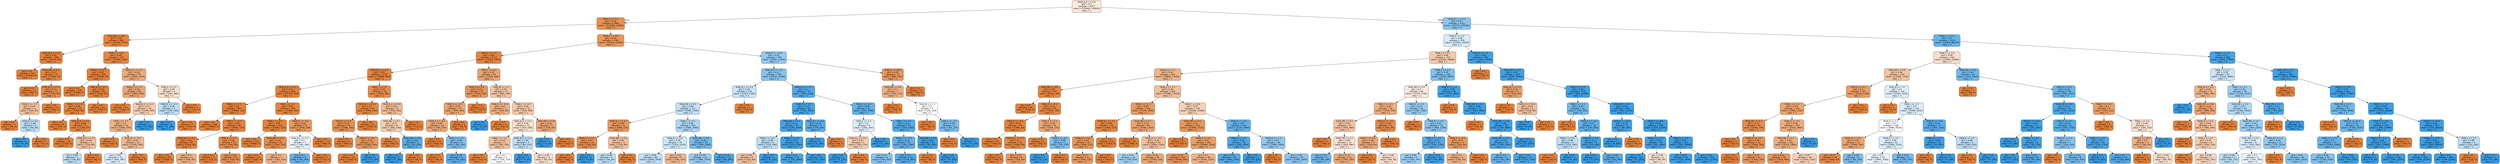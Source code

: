 digraph Tree {
node [shape=box, style="filled, rounded", color="black", fontname=helvetica] ;
edge [fontname=helvetica] ;
0 [label="TASK_N_S <= 0.9\ngini = 0.5\nsamples = 4277\nvalue = [174400, 143820]\nclass = 1", fillcolor="#fae9dc"] ;
1 [label="TASK_D <= 1.5\ngini = 0.19\nsamples = 2066\nvalue = [121680, 14040]\nclass = 1", fillcolor="#e89050"] ;
0 -> 1 [labeldistance=2.5, labelangle=45, headlabel="True"] ;
2 [label="TASK_RN <= 0.9\ngini = 0.05\nsamples = 685\nvalue = [43560, 1140]\nclass = 1", fillcolor="#e6843e"] ;
1 -> 2 ;
3 [label="TASK_N_S <= 0.5\ngini = 0.01\nsamples = 348\nvalue = [22120, 60]\nclass = 1", fillcolor="#e5813a"] ;
2 -> 3 ;
4 [label="gini = 0.0\nsamples = 314\nvalue = [20440, 0]\nclass = 1", fillcolor="#e58139"] ;
3 -> 4 ;
5 [label="TASK_RN <= 0.7\ngini = 0.07\nsamples = 34\nvalue = [1680, 60]\nclass = 1", fillcolor="#e68640"] ;
3 -> 5 ;
6 [label="gini = 0.0\nsamples = 17\nvalue = [960, 0]\nclass = 1", fillcolor="#e58139"] ;
5 -> 6 ;
7 [label="TASK_N_S <= 0.7\ngini = 0.14\nsamples = 17\nvalue = [720, 60]\nclass = 1", fillcolor="#e78c49"] ;
5 -> 7 ;
8 [label="TASK_E <= 1.5\ngini = 0.44\nsamples = 4\nvalue = [120, 60]\nclass = 1", fillcolor="#f2c09c"] ;
7 -> 8 ;
9 [label="gini = 0.0\nsamples = 2\nvalue = [80, 0]\nclass = 1", fillcolor="#e58139"] ;
8 -> 9 ;
10 [label="TASK_R <= 2.0\ngini = 0.48\nsamples = 2\nvalue = [40, 60]\nclass = 3", fillcolor="#bddef6"] ;
8 -> 10 ;
11 [label="gini = 0.0\nsamples = 1\nvalue = [0, 60]\nclass = 3", fillcolor="#399de5"] ;
10 -> 11 ;
12 [label="gini = 0.0\nsamples = 1\nvalue = [40, 0]\nclass = 1", fillcolor="#e58139"] ;
10 -> 12 ;
13 [label="gini = 0.0\nsamples = 13\nvalue = [600, 0]\nclass = 1", fillcolor="#e58139"] ;
7 -> 13 ;
14 [label="TASK_F <= 0.3\ngini = 0.09\nsamples = 337\nvalue = [21440, 1080]\nclass = 1", fillcolor="#e68743"] ;
2 -> 14 ;
15 [label="TASK_F <= 0.1\ngini = 0.01\nsamples = 282\nvalue = [18400, 60]\nclass = 1", fillcolor="#e5813a"] ;
14 -> 15 ;
16 [label="gini = 0.0\nsamples = 194\nvalue = [12960, 0]\nclass = 1", fillcolor="#e58139"] ;
15 -> 16 ;
17 [label="TASK_R <= -0.5\ngini = 0.02\nsamples = 88\nvalue = [5440, 60]\nclass = 1", fillcolor="#e5823b"] ;
15 -> 17 ;
18 [label="TASK_E <= 1.5\ngini = 0.06\nsamples = 29\nvalue = [1960, 60]\nclass = 1", fillcolor="#e6853f"] ;
17 -> 18 ;
19 [label="gini = 0.0\nsamples = 8\nvalue = [520, 0]\nclass = 1", fillcolor="#e58139"] ;
18 -> 19 ;
20 [label="TASK_N_S <= 0.5\ngini = 0.08\nsamples = 21\nvalue = [1440, 60]\nclass = 1", fillcolor="#e68641"] ;
18 -> 20 ;
21 [label="gini = 0.0\nsamples = 18\nvalue = [1320, 0]\nclass = 1", fillcolor="#e58139"] ;
20 -> 21 ;
22 [label="TASK_N_S <= 0.7\ngini = 0.44\nsamples = 3\nvalue = [120, 60]\nclass = 1", fillcolor="#f2c09c"] ;
20 -> 22 ;
23 [label="gini = 0.48\nsamples = 2\nvalue = [40, 60]\nclass = 3", fillcolor="#bddef6"] ;
22 -> 23 ;
24 [label="gini = 0.0\nsamples = 1\nvalue = [80, 0]\nclass = 1", fillcolor="#e58139"] ;
22 -> 24 ;
25 [label="gini = 0.0\nsamples = 59\nvalue = [3480, 0]\nclass = 1", fillcolor="#e58139"] ;
17 -> 25 ;
26 [label="TASK_N_L <= 0.1\ngini = 0.38\nsamples = 55\nvalue = [3040, 1020]\nclass = 1", fillcolor="#eeab7b"] ;
14 -> 26 ;
27 [label="TASK_E <= 1.5\ngini = 0.36\nsamples = 49\nvalue = [2800, 840]\nclass = 1", fillcolor="#eda774"] ;
26 -> 27 ;
28 [label="gini = 0.0\nsamples = 20\nvalue = [1400, 0]\nclass = 1", fillcolor="#e58139"] ;
27 -> 28 ;
29 [label="TASK_N_S <= 0.2\ngini = 0.47\nsamples = 29\nvalue = [1400, 840]\nclass = 1", fillcolor="#f5cdb0"] ;
27 -> 29 ;
30 [label="TASK_I <= 1.5\ngini = 0.4\nsamples = 26\nvalue = [1400, 540]\nclass = 1", fillcolor="#efb285"] ;
29 -> 30 ;
31 [label="gini = 0.0\nsamples = 3\nvalue = [160, 0]\nclass = 1", fillcolor="#e58139"] ;
30 -> 31 ;
32 [label="TASK_R <= -0.5\ngini = 0.42\nsamples = 23\nvalue = [1240, 540]\nclass = 1", fillcolor="#f0b88f"] ;
30 -> 32 ;
33 [label="gini = 0.49\nsamples = 13\nvalue = [440, 540]\nclass = 3", fillcolor="#daedfa"] ;
32 -> 33 ;
34 [label="gini = 0.0\nsamples = 10\nvalue = [800, 0]\nclass = 1", fillcolor="#e58139"] ;
32 -> 34 ;
35 [label="gini = 0.0\nsamples = 3\nvalue = [0, 300]\nclass = 3", fillcolor="#399de5"] ;
29 -> 35 ;
36 [label="TASK_E <= 2.5\ngini = 0.49\nsamples = 6\nvalue = [240, 180]\nclass = 1", fillcolor="#f8e0ce"] ;
26 -> 36 ;
37 [label="TASK_R <= -0.5\ngini = 0.48\nsamples = 4\nvalue = [120, 180]\nclass = 3", fillcolor="#bddef6"] ;
36 -> 37 ;
38 [label="gini = 0.0\nsamples = 2\nvalue = [0, 180]\nclass = 3", fillcolor="#399de5"] ;
37 -> 38 ;
39 [label="gini = 0.0\nsamples = 2\nvalue = [120, 0]\nclass = 1", fillcolor="#e58139"] ;
37 -> 39 ;
40 [label="gini = 0.0\nsamples = 2\nvalue = [120, 0]\nclass = 1", fillcolor="#e58139"] ;
36 -> 40 ;
41 [label="TASK_F <= 0.9\ngini = 0.24\nsamples = 1381\nvalue = [78120, 12900]\nclass = 1", fillcolor="#e9965a"] ;
1 -> 41 ;
42 [label="TASK_E <= 2.5\ngini = 0.04\nsamples = 1173\nvalue = [72920, 1500]\nclass = 1", fillcolor="#e6843d"] ;
41 -> 42 ;
43 [label="TASK_N_S <= 0.7\ngini = 0.02\nsamples = 1129\nvalue = [70680, 900]\nclass = 1", fillcolor="#e5833c"] ;
42 -> 43 ;
44 [label="TASK_N_S <= 0.3\ngini = 0.01\nsamples = 1051\nvalue = [65760, 420]\nclass = 1", fillcolor="#e5823a"] ;
43 -> 44 ;
45 [label="TASK_I <= 2.5\ngini = 0.0\nsamples = 867\nvalue = [54680, 120]\nclass = 1", fillcolor="#e58139"] ;
44 -> 45 ;
46 [label="gini = 0.0\nsamples = 768\nvalue = [48600, 0]\nclass = 1", fillcolor="#e58139"] ;
45 -> 46 ;
47 [label="TASK_F <= 0.3\ngini = 0.04\nsamples = 99\nvalue = [6080, 120]\nclass = 1", fillcolor="#e6833d"] ;
45 -> 47 ;
48 [label="TASK_N_S <= 0.1\ngini = 0.02\nsamples = 87\nvalue = [5440, 60]\nclass = 1", fillcolor="#e5823b"] ;
47 -> 48 ;
49 [label="gini = 0.0\nsamples = 82\nvalue = [5280, 0]\nclass = 1", fillcolor="#e58139"] ;
48 -> 49 ;
50 [label="gini = 0.4\nsamples = 5\nvalue = [160, 60]\nclass = 1", fillcolor="#efb083"] ;
48 -> 50 ;
51 [label="TASK_E <= 1.5\ngini = 0.16\nsamples = 12\nvalue = [640, 60]\nclass = 1", fillcolor="#e78d4c"] ;
47 -> 51 ;
52 [label="gini = 0.0\nsamples = 2\nvalue = [120, 0]\nclass = 1", fillcolor="#e58139"] ;
51 -> 52 ;
53 [label="gini = 0.19\nsamples = 10\nvalue = [520, 60]\nclass = 1", fillcolor="#e89050"] ;
51 -> 53 ;
54 [label="TASK_I <= 2.5\ngini = 0.05\nsamples = 184\nvalue = [11080, 300]\nclass = 1", fillcolor="#e6843e"] ;
44 -> 54 ;
55 [label="TASK_F <= 0.3\ngini = 0.02\nsamples = 163\nvalue = [10040, 120]\nclass = 1", fillcolor="#e5833b"] ;
54 -> 55 ;
56 [label="gini = 0.0\nsamples = 142\nvalue = [8680, 0]\nclass = 1", fillcolor="#e58139"] ;
55 -> 56 ;
57 [label="TASK_RN <= 0.9\ngini = 0.15\nsamples = 21\nvalue = [1360, 120]\nclass = 1", fillcolor="#e78c4a"] ;
55 -> 57 ;
58 [label="gini = 0.0\nsamples = 14\nvalue = [1040, 0]\nclass = 1", fillcolor="#e58139"] ;
57 -> 58 ;
59 [label="gini = 0.4\nsamples = 7\nvalue = [320, 120]\nclass = 1", fillcolor="#efb083"] ;
57 -> 59 ;
60 [label="TASK_R <= -0.5\ngini = 0.25\nsamples = 21\nvalue = [1040, 180]\nclass = 1", fillcolor="#ea975b"] ;
54 -> 60 ;
61 [label="TASK_N_L <= 0.1\ngini = 0.5\nsamples = 7\nvalue = [160, 180]\nclass = 3", fillcolor="#e9f4fc"] ;
60 -> 61 ;
62 [label="gini = 0.3\nsamples = 4\nvalue = [40, 180]\nclass = 3", fillcolor="#65b3eb"] ;
61 -> 62 ;
63 [label="gini = 0.0\nsamples = 3\nvalue = [120, 0]\nclass = 1", fillcolor="#e58139"] ;
61 -> 63 ;
64 [label="gini = 0.0\nsamples = 14\nvalue = [880, 0]\nclass = 1", fillcolor="#e58139"] ;
60 -> 64 ;
65 [label="TASK_I <= 2.5\ngini = 0.16\nsamples = 78\nvalue = [4920, 480]\nclass = 1", fillcolor="#e88d4c"] ;
43 -> 65 ;
66 [label="TASK_N_L <= 0.1\ngini = 0.1\nsamples = 69\nvalue = [4400, 240]\nclass = 1", fillcolor="#e68844"] ;
65 -> 66 ;
67 [label="TASK_E <= 1.5\ngini = 0.19\nsamples = 32\nvalue = [2040, 240]\nclass = 1", fillcolor="#e89050"] ;
66 -> 67 ;
68 [label="gini = 0.0\nsamples = 9\nvalue = [640, 0]\nclass = 1", fillcolor="#e58139"] ;
67 -> 68 ;
69 [label="TASK_F <= 0.6\ngini = 0.25\nsamples = 23\nvalue = [1400, 240]\nclass = 1", fillcolor="#e9975b"] ;
67 -> 69 ;
70 [label="gini = 0.0\nsamples = 22\nvalue = [1400, 0]\nclass = 1", fillcolor="#e58139"] ;
69 -> 70 ;
71 [label="gini = 0.0\nsamples = 1\nvalue = [0, 240]\nclass = 3", fillcolor="#399de5"] ;
69 -> 71 ;
72 [label="gini = 0.0\nsamples = 37\nvalue = [2360, 0]\nclass = 1", fillcolor="#e58139"] ;
66 -> 72 ;
73 [label="TASK_N_L <= 0.5\ngini = 0.43\nsamples = 9\nvalue = [520, 240]\nclass = 1", fillcolor="#f1bb94"] ;
65 -> 73 ;
74 [label="TASK_RN <= 0.7\ngini = 0.47\nsamples = 8\nvalue = [400, 240]\nclass = 1", fillcolor="#f5cdb0"] ;
73 -> 74 ;
75 [label="gini = 0.0\nsamples = 5\nvalue = [360, 0]\nclass = 1", fillcolor="#e58139"] ;
74 -> 75 ;
76 [label="TASK_RN <= 0.9\ngini = 0.24\nsamples = 3\nvalue = [40, 240]\nclass = 3", fillcolor="#5aade9"] ;
74 -> 76 ;
77 [label="gini = 0.0\nsamples = 2\nvalue = [0, 240]\nclass = 3", fillcolor="#399de5"] ;
76 -> 77 ;
78 [label="gini = 0.0\nsamples = 1\nvalue = [40, 0]\nclass = 1", fillcolor="#e58139"] ;
76 -> 78 ;
79 [label="gini = 0.0\nsamples = 1\nvalue = [120, 0]\nclass = 1", fillcolor="#e58139"] ;
73 -> 79 ;
80 [label="TASK_F <= 0.1\ngini = 0.33\nsamples = 44\nvalue = [2240, 600]\nclass = 1", fillcolor="#eca36e"] ;
42 -> 80 ;
81 [label="TASK_R <= 0.5\ngini = 0.23\nsamples = 27\nvalue = [1560, 240]\nclass = 1", fillcolor="#e99457"] ;
80 -> 81 ;
82 [label="TASK_D <= 2.5\ngini = 0.35\nsamples = 15\nvalue = [840, 240]\nclass = 1", fillcolor="#eca572"] ;
81 -> 82 ;
83 [label="TASK_R <= -0.5\ngini = 0.36\nsamples = 14\nvalue = [760, 240]\nclass = 1", fillcolor="#eda978"] ;
82 -> 83 ;
84 [label="gini = 0.0\nsamples = 10\nvalue = [680, 0]\nclass = 1", fillcolor="#e58139"] ;
83 -> 84 ;
85 [label="TASK_I <= 1.5\ngini = 0.38\nsamples = 4\nvalue = [80, 240]\nclass = 3", fillcolor="#7bbeee"] ;
83 -> 85 ;
86 [label="gini = 0.0\nsamples = 1\nvalue = [40, 0]\nclass = 1", fillcolor="#e58139"] ;
85 -> 86 ;
87 [label="gini = 0.24\nsamples = 3\nvalue = [40, 240]\nclass = 3", fillcolor="#5aade9"] ;
85 -> 87 ;
88 [label="gini = 0.0\nsamples = 1\nvalue = [80, 0]\nclass = 1", fillcolor="#e58139"] ;
82 -> 88 ;
89 [label="gini = 0.0\nsamples = 12\nvalue = [720, 0]\nclass = 1", fillcolor="#e58139"] ;
81 -> 89 ;
90 [label="TASK_M <= 1.5\ngini = 0.45\nsamples = 17\nvalue = [680, 360]\nclass = 1", fillcolor="#f3c4a2"] ;
80 -> 90 ;
91 [label="TASK_R <= 15.0\ngini = 0.4\nsamples = 3\nvalue = [160, 60]\nclass = 1", fillcolor="#efb083"] ;
90 -> 91 ;
92 [label="gini = 0.0\nsamples = 1\nvalue = [0, 60]\nclass = 3", fillcolor="#399de5"] ;
91 -> 92 ;
93 [label="gini = 0.0\nsamples = 2\nvalue = [160, 0]\nclass = 1", fillcolor="#e58139"] ;
91 -> 93 ;
94 [label="TASK_F <= 0.3\ngini = 0.46\nsamples = 14\nvalue = [520, 300]\nclass = 1", fillcolor="#f4caab"] ;
90 -> 94 ;
95 [label="TASK_N_S <= 0.1\ngini = 0.49\nsamples = 11\nvalue = [320, 240]\nclass = 1", fillcolor="#f8e0ce"] ;
94 -> 95 ;
96 [label="TASK_I <= 1.5\ngini = 0.44\nsamples = 7\nvalue = [240, 120]\nclass = 1", fillcolor="#f2c09c"] ;
95 -> 96 ;
97 [label="gini = 0.0\nsamples = 3\nvalue = [120, 0]\nclass = 1", fillcolor="#e58139"] ;
96 -> 97 ;
98 [label="gini = 0.5\nsamples = 4\nvalue = [120, 120]\nclass = 1", fillcolor="#ffffff"] ;
96 -> 98 ;
99 [label="TASK_N_S <= 0.3\ngini = 0.48\nsamples = 4\nvalue = [80, 120]\nclass = 3", fillcolor="#bddef6"] ;
95 -> 99 ;
100 [label="gini = 0.0\nsamples = 1\nvalue = [0, 60]\nclass = 3", fillcolor="#399de5"] ;
99 -> 100 ;
101 [label="gini = 0.49\nsamples = 3\nvalue = [80, 60]\nclass = 1", fillcolor="#f8e0ce"] ;
99 -> 101 ;
102 [label="TASK_RN <= 0.8\ngini = 0.36\nsamples = 3\nvalue = [200, 60]\nclass = 1", fillcolor="#eda774"] ;
94 -> 102 ;
103 [label="gini = 0.0\nsamples = 1\nvalue = [0, 60]\nclass = 3", fillcolor="#399de5"] ;
102 -> 103 ;
104 [label="gini = 0.0\nsamples = 2\nvalue = [200, 0]\nclass = 1", fillcolor="#e58139"] ;
102 -> 104 ;
105 [label="TASK_R <= 14.0\ngini = 0.43\nsamples = 208\nvalue = [5200, 11400]\nclass = 3", fillcolor="#93caf1"] ;
41 -> 105 ;
106 [label="TASK_N_S <= 0.5\ngini = 0.41\nsamples = 195\nvalue = [4520, 11280]\nclass = 3", fillcolor="#88c4ef"] ;
105 -> 106 ;
107 [label="TASK_N_L <= 0.5\ngini = 0.49\nsamples = 119\nvalue = [3720, 5100]\nclass = 3", fillcolor="#c9e4f8"] ;
106 -> 107 ;
108 [label="TASK_RN <= 0.5\ngini = 0.48\nsamples = 117\nvalue = [3560, 5100]\nclass = 3", fillcolor="#c3e1f7"] ;
107 -> 108 ;
109 [label="TASK_N_L <= 0.3\ngini = 0.26\nsamples = 13\nvalue = [680, 120]\nclass = 1", fillcolor="#ea975c"] ;
108 -> 109 ;
110 [label="TASK_E <= 2.5\ngini = 0.17\nsamples = 10\nvalue = [560, 60]\nclass = 1", fillcolor="#e88e4e"] ;
109 -> 110 ;
111 [label="gini = 0.0\nsamples = 9\nvalue = [560, 0]\nclass = 1", fillcolor="#e58139"] ;
110 -> 111 ;
112 [label="gini = 0.0\nsamples = 1\nvalue = [0, 60]\nclass = 3", fillcolor="#399de5"] ;
110 -> 112 ;
113 [label="TASK_RN <= 0.3\ngini = 0.44\nsamples = 3\nvalue = [120, 60]\nclass = 1", fillcolor="#f2c09c"] ;
109 -> 113 ;
114 [label="gini = 0.48\nsamples = 2\nvalue = [40, 60]\nclass = 3", fillcolor="#bddef6"] ;
113 -> 114 ;
115 [label="gini = 0.0\nsamples = 1\nvalue = [80, 0]\nclass = 1", fillcolor="#e58139"] ;
113 -> 115 ;
116 [label="TASK_I <= 2.5\ngini = 0.46\nsamples = 104\nvalue = [2880, 4980]\nclass = 3", fillcolor="#acd6f4"] ;
108 -> 116 ;
117 [label="TASK_R <= 2.5\ngini = 0.49\nsamples = 74\nvalue = [2320, 3120]\nclass = 3", fillcolor="#cce6f8"] ;
116 -> 117 ;
118 [label="gini = 0.48\nsamples = 68\nvalue = [2040, 3000]\nclass = 3", fillcolor="#c0e0f7"] ;
117 -> 118 ;
119 [label="gini = 0.42\nsamples = 6\nvalue = [280, 120]\nclass = 1", fillcolor="#f0b78e"] ;
117 -> 119 ;
120 [label="TASK_RN <= 0.9\ngini = 0.36\nsamples = 30\nvalue = [560, 1860]\nclass = 3", fillcolor="#75bbed"] ;
116 -> 120 ;
121 [label="gini = 0.44\nsamples = 19\nvalue = [480, 1020]\nclass = 3", fillcolor="#96cbf1"] ;
120 -> 121 ;
122 [label="gini = 0.16\nsamples = 11\nvalue = [80, 840]\nclass = 3", fillcolor="#4ca6e7"] ;
120 -> 122 ;
123 [label="gini = 0.0\nsamples = 2\nvalue = [160, 0]\nclass = 1", fillcolor="#e58139"] ;
107 -> 123 ;
124 [label="TASK_N_S <= 0.7\ngini = 0.2\nsamples = 76\nvalue = [800, 6180]\nclass = 3", fillcolor="#53aae8"] ;
106 -> 124 ;
125 [label="TASK_R <= 3.5\ngini = 0.13\nsamples = 39\nvalue = [280, 3600]\nclass = 3", fillcolor="#48a5e7"] ;
124 -> 125 ;
126 [label="TASK_RN <= 0.7\ngini = 0.12\nsamples = 35\nvalue = [240, 3360]\nclass = 3", fillcolor="#47a4e7"] ;
125 -> 126 ;
127 [label="TASK_I <= 2.5\ngini = 0.48\nsamples = 5\nvalue = [120, 180]\nclass = 3", fillcolor="#bddef6"] ;
126 -> 127 ;
128 [label="gini = 0.44\nsamples = 4\nvalue = [120, 60]\nclass = 1", fillcolor="#f2c09c"] ;
127 -> 128 ;
129 [label="gini = 0.0\nsamples = 1\nvalue = [0, 120]\nclass = 3", fillcolor="#399de5"] ;
127 -> 129 ;
130 [label="TASK_E <= 2.5\ngini = 0.07\nsamples = 30\nvalue = [120, 3180]\nclass = 3", fillcolor="#40a1e6"] ;
126 -> 130 ;
131 [label="gini = 0.11\nsamples = 17\nvalue = [120, 1860]\nclass = 3", fillcolor="#46a3e7"] ;
130 -> 131 ;
132 [label="gini = 0.0\nsamples = 13\nvalue = [0, 1320]\nclass = 3", fillcolor="#399de5"] ;
130 -> 132 ;
133 [label="TASK_N_L <= 0.4\ngini = 0.24\nsamples = 4\nvalue = [40, 240]\nclass = 3", fillcolor="#5aade9"] ;
125 -> 133 ;
134 [label="gini = 0.0\nsamples = 3\nvalue = [0, 240]\nclass = 3", fillcolor="#399de5"] ;
133 -> 134 ;
135 [label="gini = 0.0\nsamples = 1\nvalue = [40, 0]\nclass = 1", fillcolor="#e58139"] ;
133 -> 135 ;
136 [label="TASK_I <= 1.5\ngini = 0.28\nsamples = 37\nvalue = [520, 2580]\nclass = 3", fillcolor="#61b1ea"] ;
124 -> 136 ;
137 [label="TASK_E <= 2.5\ngini = 0.5\nsamples = 4\nvalue = [200, 240]\nclass = 3", fillcolor="#deeffb"] ;
136 -> 137 ;
138 [label="TASK_N_L <= 0.1\ngini = 0.47\nsamples = 3\nvalue = [200, 120]\nclass = 1", fillcolor="#f5cdb0"] ;
137 -> 138 ;
139 [label="gini = 0.0\nsamples = 1\nvalue = [0, 120]\nclass = 3", fillcolor="#399de5"] ;
138 -> 139 ;
140 [label="gini = 0.0\nsamples = 2\nvalue = [200, 0]\nclass = 1", fillcolor="#e58139"] ;
138 -> 140 ;
141 [label="gini = 0.0\nsamples = 1\nvalue = [0, 120]\nclass = 3", fillcolor="#399de5"] ;
137 -> 141 ;
142 [label="TASK_I <= 2.5\ngini = 0.21\nsamples = 33\nvalue = [320, 2340]\nclass = 3", fillcolor="#54aae9"] ;
136 -> 142 ;
143 [label="TASK_R <= -0.5\ngini = 0.28\nsamples = 21\nvalue = [280, 1380]\nclass = 3", fillcolor="#61b1ea"] ;
142 -> 143 ;
144 [label="gini = 0.4\nsamples = 8\nvalue = [160, 420]\nclass = 3", fillcolor="#84c2ef"] ;
143 -> 144 ;
145 [label="gini = 0.2\nsamples = 13\nvalue = [120, 960]\nclass = 3", fillcolor="#52a9e8"] ;
143 -> 145 ;
146 [label="TASK_RN <= 0.5\ngini = 0.08\nsamples = 12\nvalue = [40, 960]\nclass = 3", fillcolor="#41a1e6"] ;
142 -> 146 ;
147 [label="gini = 0.0\nsamples = 1\nvalue = [40, 0]\nclass = 1", fillcolor="#e58139"] ;
146 -> 147 ;
148 [label="gini = 0.0\nsamples = 11\nvalue = [0, 960]\nclass = 3", fillcolor="#399de5"] ;
146 -> 148 ;
149 [label="TASK_R <= 26.5\ngini = 0.26\nsamples = 13\nvalue = [680, 120]\nclass = 1", fillcolor="#ea975c"] ;
105 -> 149 ;
150 [label="TASK_RN <= 0.9\ngini = 0.4\nsamples = 7\nvalue = [320, 120]\nclass = 1", fillcolor="#efb083"] ;
149 -> 150 ;
151 [label="gini = 0.0\nsamples = 4\nvalue = [200, 0]\nclass = 1", fillcolor="#e58139"] ;
150 -> 151 ;
152 [label="TASK_M <= 1.5\ngini = 0.5\nsamples = 3\nvalue = [120, 120]\nclass = 1", fillcolor="#ffffff"] ;
150 -> 152 ;
153 [label="gini = 0.0\nsamples = 1\nvalue = [80, 0]\nclass = 1", fillcolor="#e58139"] ;
152 -> 153 ;
154 [label="TASK_E <= 2.5\ngini = 0.38\nsamples = 2\nvalue = [40, 120]\nclass = 3", fillcolor="#7bbeee"] ;
152 -> 154 ;
155 [label="gini = 0.0\nsamples = 1\nvalue = [40, 0]\nclass = 1", fillcolor="#e58139"] ;
154 -> 155 ;
156 [label="gini = 0.0\nsamples = 1\nvalue = [0, 120]\nclass = 3", fillcolor="#399de5"] ;
154 -> 156 ;
157 [label="gini = 0.0\nsamples = 6\nvalue = [360, 0]\nclass = 1", fillcolor="#e58139"] ;
149 -> 157 ;
158 [label="TASK_N_L <= 0.9\ngini = 0.41\nsamples = 2211\nvalue = [52720, 129780]\nclass = 3", fillcolor="#89c5f0"] ;
0 -> 158 [labeldistance=2.5, labelangle=-45, headlabel="False"] ;
159 [label="TASK_E <= 2.5\ngini = 0.49\nsamples = 978\nvalue = [33200, 41640]\nclass = 3", fillcolor="#d7ebfa"] ;
158 -> 159 ;
160 [label="TASK_I <= 2.5\ngini = 0.46\nsamples = 713\nvalue = [32160, 18600]\nclass = 1", fillcolor="#f4caac"] ;
159 -> 160 ;
161 [label="TASK_D <= 1.5\ngini = 0.41\nsamples = 607\nvalue = [29800, 12000]\nclass = 1", fillcolor="#efb489"] ;
160 -> 161 ;
162 [label="TASK_RN <= 0.9\ngini = 0.05\nsamples = 107\nvalue = [6320, 180]\nclass = 1", fillcolor="#e6853f"] ;
161 -> 162 ;
163 [label="gini = 0.0\nsamples = 48\nvalue = [3280, 0]\nclass = 1", fillcolor="#e58139"] ;
162 -> 163 ;
164 [label="TASK_R <= 0.5\ngini = 0.11\nsamples = 59\nvalue = [3040, 180]\nclass = 1", fillcolor="#e78845"] ;
162 -> 164 ;
165 [label="TASK_R <= -0.5\ngini = 0.04\nsamples = 49\nvalue = [2640, 60]\nclass = 1", fillcolor="#e6843d"] ;
164 -> 165 ;
166 [label="gini = 0.0\nsamples = 29\nvalue = [1560, 0]\nclass = 1", fillcolor="#e58139"] ;
165 -> 166 ;
167 [label="TASK_N_L <= 0.5\ngini = 0.1\nsamples = 20\nvalue = [1080, 60]\nclass = 1", fillcolor="#e68844"] ;
165 -> 167 ;
168 [label="gini = 0.0\nsamples = 12\nvalue = [760, 0]\nclass = 1", fillcolor="#e58139"] ;
167 -> 168 ;
169 [label="gini = 0.27\nsamples = 8\nvalue = [320, 60]\nclass = 1", fillcolor="#ea995e"] ;
167 -> 169 ;
170 [label="TASK_F <= 0.3\ngini = 0.36\nsamples = 10\nvalue = [400, 120]\nclass = 1", fillcolor="#eda774"] ;
164 -> 170 ;
171 [label="gini = 0.0\nsamples = 8\nvalue = [360, 0]\nclass = 1", fillcolor="#e58139"] ;
170 -> 171 ;
172 [label="TASK_F <= 0.7\ngini = 0.38\nsamples = 2\nvalue = [40, 120]\nclass = 3", fillcolor="#7bbeee"] ;
170 -> 172 ;
173 [label="gini = 0.0\nsamples = 1\nvalue = [0, 120]\nclass = 3", fillcolor="#399de5"] ;
172 -> 173 ;
174 [label="gini = 0.0\nsamples = 1\nvalue = [40, 0]\nclass = 1", fillcolor="#e58139"] ;
172 -> 174 ;
175 [label="TASK_E <= 1.5\ngini = 0.45\nsamples = 500\nvalue = [23480, 11820]\nclass = 1", fillcolor="#f2c09d"] ;
161 -> 175 ;
176 [label="TASK_I <= 1.5\ngini = 0.28\nsamples = 124\nvalue = [7120, 1440]\nclass = 1", fillcolor="#ea9a61"] ;
175 -> 176 ;
177 [label="TASK_N_L <= 0.1\ngini = 0.09\nsamples = 38\nvalue = [2360, 120]\nclass = 1", fillcolor="#e68743"] ;
176 -> 177 ;
178 [label="TASK_R <= 0.5\ngini = 0.23\nsamples = 14\nvalue = [800, 120]\nclass = 1", fillcolor="#e99457"] ;
177 -> 178 ;
179 [label="gini = 0.27\nsamples = 11\nvalue = [640, 120]\nclass = 1", fillcolor="#ea995e"] ;
178 -> 179 ;
180 [label="gini = 0.0\nsamples = 3\nvalue = [160, 0]\nclass = 1", fillcolor="#e58139"] ;
178 -> 180 ;
181 [label="gini = 0.0\nsamples = 24\nvalue = [1560, 0]\nclass = 1", fillcolor="#e58139"] ;
177 -> 181 ;
182 [label="TASK_RN <= 0.7\ngini = 0.34\nsamples = 86\nvalue = [4760, 1320]\nclass = 1", fillcolor="#eca470"] ;
176 -> 182 ;
183 [label="gini = 0.0\nsamples = 31\nvalue = [2080, 0]\nclass = 1", fillcolor="#e58139"] ;
182 -> 183 ;
184 [label="TASK_R <= -0.5\ngini = 0.44\nsamples = 55\nvalue = [2680, 1320]\nclass = 1", fillcolor="#f2bf9b"] ;
182 -> 184 ;
185 [label="gini = 0.45\nsamples = 10\nvalue = [320, 600]\nclass = 3", fillcolor="#a3d1f3"] ;
184 -> 185 ;
186 [label="gini = 0.36\nsamples = 45\nvalue = [2360, 720]\nclass = 1", fillcolor="#eda775"] ;
184 -> 186 ;
187 [label="TASK_F <= 0.9\ngini = 0.47\nsamples = 376\nvalue = [16360, 10380]\nclass = 1", fillcolor="#f5d1b7"] ;
175 -> 187 ;
188 [label="TASK_RN <= 0.5\ngini = 0.25\nsamples = 252\nvalue = [14640, 2520]\nclass = 1", fillcolor="#e9975b"] ;
187 -> 188 ;
189 [label="gini = 0.0\nsamples = 51\nvalue = [3760, 0]\nclass = 1", fillcolor="#e58139"] ;
188 -> 189 ;
190 [label="TASK_F <= 0.1\ngini = 0.31\nsamples = 201\nvalue = [10880, 2520]\nclass = 1", fillcolor="#eb9e67"] ;
188 -> 190 ;
191 [label="gini = 0.21\nsamples = 112\nvalue = [6640, 900]\nclass = 1", fillcolor="#e99254"] ;
190 -> 191 ;
192 [label="gini = 0.4\nsamples = 89\nvalue = [4240, 1620]\nclass = 1", fillcolor="#efb185"] ;
190 -> 192 ;
193 [label="TASK_R <= -0.5\ngini = 0.29\nsamples = 124\nvalue = [1720, 7860]\nclass = 3", fillcolor="#64b2eb"] ;
187 -> 193 ;
194 [label="TASK_D <= 2.5\ngini = 0.19\nsamples = 76\nvalue = [640, 5460]\nclass = 3", fillcolor="#50a8e8"] ;
193 -> 194 ;
195 [label="gini = 0.19\nsamples = 74\nvalue = [640, 5340]\nclass = 3", fillcolor="#51a9e8"] ;
194 -> 195 ;
196 [label="gini = 0.0\nsamples = 2\nvalue = [0, 120]\nclass = 3", fillcolor="#399de5"] ;
194 -> 196 ;
197 [label="TASK_M <= 1.5\ngini = 0.43\nsamples = 48\nvalue = [1080, 2400]\nclass = 3", fillcolor="#92c9f1"] ;
193 -> 197 ;
198 [label="gini = 0.0\nsamples = 1\nvalue = [80, 0]\nclass = 1", fillcolor="#e58139"] ;
197 -> 198 ;
199 [label="gini = 0.42\nsamples = 47\nvalue = [1000, 2400]\nclass = 3", fillcolor="#8bc6f0"] ;
197 -> 199 ;
200 [label="TASK_F <= 0.7\ngini = 0.39\nsamples = 106\nvalue = [2360, 6600]\nclass = 3", fillcolor="#80c0ee"] ;
160 -> 200 ;
201 [label="TASK_RN <= 0.9\ngini = 0.5\nsamples = 48\nvalue = [2120, 1740]\nclass = 1", fillcolor="#fae8dc"] ;
200 -> 201 ;
202 [label="TASK_F <= 0.1\ngini = 0.38\nsamples = 28\nvalue = [1560, 540]\nclass = 1", fillcolor="#eead7e"] ;
201 -> 202 ;
203 [label="TASK_RN <= 0.3\ngini = 0.45\nsamples = 17\nvalue = [920, 480]\nclass = 1", fillcolor="#f3c3a0"] ;
202 -> 203 ;
204 [label="gini = 0.0\nsamples = 4\nvalue = [280, 0]\nclass = 1", fillcolor="#e58139"] ;
203 -> 204 ;
205 [label="TASK_RN <= 0.7\ngini = 0.49\nsamples = 13\nvalue = [640, 480]\nclass = 1", fillcolor="#f8e0ce"] ;
203 -> 205 ;
206 [label="gini = 0.33\nsamples = 3\nvalue = [80, 300]\nclass = 3", fillcolor="#6eb7ec"] ;
205 -> 206 ;
207 [label="gini = 0.37\nsamples = 10\nvalue = [560, 180]\nclass = 1", fillcolor="#edaa79"] ;
205 -> 207 ;
208 [label="TASK_R <= -0.5\ngini = 0.16\nsamples = 11\nvalue = [640, 60]\nclass = 1", fillcolor="#e78d4c"] ;
202 -> 208 ;
209 [label="TASK_F <= 0.3\ngini = 0.36\nsamples = 4\nvalue = [200, 60]\nclass = 1", fillcolor="#eda774"] ;
208 -> 209 ;
210 [label="gini = 0.0\nsamples = 2\nvalue = [120, 0]\nclass = 1", fillcolor="#e58139"] ;
209 -> 210 ;
211 [label="gini = 0.49\nsamples = 2\nvalue = [80, 60]\nclass = 1", fillcolor="#f8e0ce"] ;
209 -> 211 ;
212 [label="gini = 0.0\nsamples = 7\nvalue = [440, 0]\nclass = 1", fillcolor="#e58139"] ;
208 -> 212 ;
213 [label="TASK_E <= 1.5\ngini = 0.43\nsamples = 20\nvalue = [560, 1200]\nclass = 3", fillcolor="#95cbf1"] ;
201 -> 213 ;
214 [label="gini = 0.0\nsamples = 1\nvalue = [80, 0]\nclass = 1", fillcolor="#e58139"] ;
213 -> 214 ;
215 [label="TASK_R <= 0.5\ngini = 0.41\nsamples = 19\nvalue = [480, 1200]\nclass = 3", fillcolor="#88c4ef"] ;
213 -> 215 ;
216 [label="TASK_F <= 0.1\ngini = 0.22\nsamples = 15\nvalue = [160, 1140]\nclass = 3", fillcolor="#55abe9"] ;
215 -> 216 ;
217 [label="gini = 0.44\nsamples = 5\nvalue = [120, 240]\nclass = 3", fillcolor="#9ccef2"] ;
216 -> 217 ;
218 [label="gini = 0.08\nsamples = 10\nvalue = [40, 900]\nclass = 3", fillcolor="#42a1e6"] ;
216 -> 218 ;
219 [label="TASK_F <= 0.2\ngini = 0.27\nsamples = 4\nvalue = [320, 60]\nclass = 1", fillcolor="#ea995e"] ;
215 -> 219 ;
220 [label="gini = 0.4\nsamples = 3\nvalue = [160, 60]\nclass = 1", fillcolor="#efb083"] ;
219 -> 220 ;
221 [label="gini = 0.0\nsamples = 1\nvalue = [160, 0]\nclass = 1", fillcolor="#e58139"] ;
219 -> 221 ;
222 [label="TASK_D <= 1.5\ngini = 0.09\nsamples = 58\nvalue = [240, 4860]\nclass = 3", fillcolor="#43a2e6"] ;
200 -> 222 ;
223 [label="gini = 0.0\nsamples = 1\nvalue = [40, 0]\nclass = 1", fillcolor="#e58139"] ;
222 -> 223 ;
224 [label="TASK_RN <= 0.1\ngini = 0.08\nsamples = 57\nvalue = [200, 4860]\nclass = 3", fillcolor="#41a1e6"] ;
222 -> 224 ;
225 [label="gini = 0.0\nsamples = 1\nvalue = [40, 0]\nclass = 1", fillcolor="#e58139"] ;
224 -> 225 ;
226 [label="TASK_RN <= 0.9\ngini = 0.06\nsamples = 56\nvalue = [160, 4860]\nclass = 3", fillcolor="#40a0e6"] ;
224 -> 226 ;
227 [label="TASK_RN <= 0.3\ngini = 0.14\nsamples = 19\nvalue = [160, 1920]\nclass = 3", fillcolor="#49a5e7"] ;
226 -> 227 ;
228 [label="gini = 0.3\nsamples = 2\nvalue = [40, 180]\nclass = 3", fillcolor="#65b3eb"] ;
227 -> 228 ;
229 [label="gini = 0.12\nsamples = 17\nvalue = [120, 1740]\nclass = 3", fillcolor="#47a4e7"] ;
227 -> 229 ;
230 [label="gini = 0.0\nsamples = 37\nvalue = [0, 2940]\nclass = 3", fillcolor="#399de5"] ;
226 -> 230 ;
231 [label="TASK_D <= 1.5\ngini = 0.08\nsamples = 265\nvalue = [1040, 23040]\nclass = 3", fillcolor="#42a1e6"] ;
159 -> 231 ;
232 [label="gini = 0.0\nsamples = 3\nvalue = [200, 0]\nclass = 1", fillcolor="#e58139"] ;
231 -> 232 ;
233 [label="TASK_RN <= 0.5\ngini = 0.07\nsamples = 262\nvalue = [840, 23040]\nclass = 3", fillcolor="#40a1e6"] ;
231 -> 233 ;
234 [label="TASK_N_L <= 0.7\ngini = 0.32\nsamples = 4\nvalue = [240, 60]\nclass = 1", fillcolor="#eca06a"] ;
233 -> 234 ;
235 [label="gini = 0.0\nsamples = 2\nvalue = [120, 0]\nclass = 1", fillcolor="#e58139"] ;
234 -> 235 ;
236 [label="TASK_R <= 10.5\ngini = 0.44\nsamples = 2\nvalue = [120, 60]\nclass = 1", fillcolor="#f2c09c"] ;
234 -> 236 ;
237 [label="gini = 0.0\nsamples = 1\nvalue = [0, 60]\nclass = 3", fillcolor="#399de5"] ;
236 -> 237 ;
238 [label="gini = 0.0\nsamples = 1\nvalue = [120, 0]\nclass = 1", fillcolor="#e58139"] ;
236 -> 238 ;
239 [label="TASK_F <= 0.1\ngini = 0.05\nsamples = 258\nvalue = [600, 22980]\nclass = 3", fillcolor="#3ea0e6"] ;
233 -> 239 ;
240 [label="TASK_I <= 1.5\ngini = 0.35\nsamples = 12\nvalue = [240, 840]\nclass = 3", fillcolor="#72b9ec"] ;
239 -> 240 ;
241 [label="gini = 0.0\nsamples = 2\nvalue = [80, 0]\nclass = 1", fillcolor="#e58139"] ;
240 -> 241 ;
242 [label="TASK_R <= -0.5\ngini = 0.27\nsamples = 10\nvalue = [160, 840]\nclass = 3", fillcolor="#5fb0ea"] ;
240 -> 242 ;
243 [label="TASK_I <= 2.5\ngini = 0.48\nsamples = 2\nvalue = [120, 180]\nclass = 3", fillcolor="#bddef6"] ;
242 -> 243 ;
244 [label="gini = 0.0\nsamples = 1\nvalue = [120, 0]\nclass = 1", fillcolor="#e58139"] ;
243 -> 244 ;
245 [label="gini = 0.0\nsamples = 1\nvalue = [0, 180]\nclass = 3", fillcolor="#399de5"] ;
243 -> 245 ;
246 [label="TASK_R <= 2.5\ngini = 0.11\nsamples = 8\nvalue = [40, 660]\nclass = 3", fillcolor="#45a3e7"] ;
242 -> 246 ;
247 [label="gini = 0.0\nsamples = 5\nvalue = [0, 420]\nclass = 3", fillcolor="#399de5"] ;
246 -> 247 ;
248 [label="gini = 0.24\nsamples = 3\nvalue = [40, 240]\nclass = 3", fillcolor="#5aade9"] ;
246 -> 248 ;
249 [label="TASK_RN <= 0.7\ngini = 0.03\nsamples = 246\nvalue = [360, 22140]\nclass = 3", fillcolor="#3c9fe5"] ;
239 -> 249 ;
250 [label="TASK_R <= 18.0\ngini = 0.12\nsamples = 8\nvalue = [40, 600]\nclass = 3", fillcolor="#46a4e7"] ;
249 -> 250 ;
251 [label="gini = 0.0\nsamples = 7\nvalue = [0, 600]\nclass = 3", fillcolor="#399de5"] ;
250 -> 251 ;
252 [label="gini = 0.0\nsamples = 1\nvalue = [40, 0]\nclass = 1", fillcolor="#e58139"] ;
250 -> 252 ;
253 [label="TASK_F <= 0.6\ngini = 0.03\nsamples = 238\nvalue = [320, 21540]\nclass = 3", fillcolor="#3c9ee5"] ;
249 -> 253 ;
254 [label="TASK_R <= 5.0\ngini = 0.08\nsamples = 25\nvalue = [80, 1860]\nclass = 3", fillcolor="#42a1e6"] ;
253 -> 254 ;
255 [label="gini = 0.0\nsamples = 22\nvalue = [0, 1800]\nclass = 3", fillcolor="#399de5"] ;
254 -> 255 ;
256 [label="gini = 0.49\nsamples = 3\nvalue = [80, 60]\nclass = 1", fillcolor="#f8e0ce"] ;
254 -> 256 ;
257 [label="TASK_I <= 1.5\ngini = 0.02\nsamples = 213\nvalue = [240, 19680]\nclass = 3", fillcolor="#3b9ee5"] ;
253 -> 257 ;
258 [label="gini = 0.05\nsamples = 54\nvalue = [120, 4500]\nclass = 3", fillcolor="#3ea0e6"] ;
257 -> 258 ;
259 [label="gini = 0.02\nsamples = 159\nvalue = [120, 15180]\nclass = 3", fillcolor="#3b9ee5"] ;
257 -> 259 ;
260 [label="TASK_F <= 0.3\ngini = 0.3\nsamples = 1233\nvalue = [19520, 88140]\nclass = 3", fillcolor="#65b3eb"] ;
158 -> 260 ;
261 [label="TASK_E <= 2.5\ngini = 0.49\nsamples = 343\nvalue = [14480, 10680]\nclass = 1", fillcolor="#f8decb"] ;
260 -> 261 ;
262 [label="TASK_RN <= 0.9\ngini = 0.46\nsamples = 293\nvalue = [13560, 7320]\nclass = 1", fillcolor="#f3c5a4"] ;
261 -> 262 ;
263 [label="TASK_R <= 4.5\ngini = 0.3\nsamples = 167\nvalue = [9240, 2100]\nclass = 1", fillcolor="#eb9e66"] ;
262 -> 263 ;
264 [label="TASK_I <= 1.5\ngini = 0.34\nsamples = 142\nvalue = [7680, 2100]\nclass = 1", fillcolor="#eca36f"] ;
263 -> 264 ;
265 [label="TASK_RN <= 0.3\ngini = 0.17\nsamples = 40\nvalue = [2360, 240]\nclass = 1", fillcolor="#e88e4d"] ;
264 -> 265 ;
266 [label="gini = 0.0\nsamples = 8\nvalue = [400, 0]\nclass = 1", fillcolor="#e58139"] ;
265 -> 266 ;
267 [label="TASK_E <= 1.5\ngini = 0.19\nsamples = 32\nvalue = [1960, 240]\nclass = 1", fillcolor="#e89051"] ;
265 -> 267 ;
268 [label="gini = 0.0\nsamples = 11\nvalue = [560, 0]\nclass = 1", fillcolor="#e58139"] ;
267 -> 268 ;
269 [label="gini = 0.25\nsamples = 21\nvalue = [1400, 240]\nclass = 1", fillcolor="#e9975b"] ;
267 -> 269 ;
270 [label="TASK_R <= 3.5\ngini = 0.38\nsamples = 102\nvalue = [5320, 1860]\nclass = 1", fillcolor="#eead7e"] ;
264 -> 270 ;
271 [label="TASK_RN <= 0.7\ngini = 0.38\nsamples = 101\nvalue = [5320, 1800]\nclass = 1", fillcolor="#eeac7c"] ;
270 -> 271 ;
272 [label="gini = 0.23\nsamples = 55\nvalue = [3160, 480]\nclass = 1", fillcolor="#e99457"] ;
271 -> 272 ;
273 [label="gini = 0.47\nsamples = 46\nvalue = [2160, 1320]\nclass = 1", fillcolor="#f5ceb2"] ;
271 -> 273 ;
274 [label="gini = 0.0\nsamples = 1\nvalue = [0, 60]\nclass = 3", fillcolor="#399de5"] ;
270 -> 274 ;
275 [label="gini = 0.0\nsamples = 25\nvalue = [1560, 0]\nclass = 1", fillcolor="#e58139"] ;
263 -> 275 ;
276 [label="TASK_M <= 1.5\ngini = 0.5\nsamples = 126\nvalue = [4320, 5220]\nclass = 3", fillcolor="#ddeefb"] ;
262 -> 276 ;
277 [label="gini = 0.0\nsamples = 1\nvalue = [40, 0]\nclass = 1", fillcolor="#e58139"] ;
276 -> 277 ;
278 [label="TASK_I <= 2.5\ngini = 0.5\nsamples = 125\nvalue = [4280, 5220]\nclass = 3", fillcolor="#dbedfa"] ;
276 -> 278 ;
279 [label="TASK_E <= 1.5\ngini = 0.5\nsamples = 108\nvalue = [4080, 4020]\nclass = 1", fillcolor="#fffdfc"] ;
278 -> 279 ;
280 [label="TASK_R <= 0.5\ngini = 0.34\nsamples = 21\nvalue = [1080, 300]\nclass = 1", fillcolor="#eca470"] ;
279 -> 280 ;
281 [label="gini = 0.11\nsamples = 19\nvalue = [1000, 60]\nclass = 1", fillcolor="#e78945"] ;
280 -> 281 ;
282 [label="gini = 0.38\nsamples = 2\nvalue = [80, 240]\nclass = 3", fillcolor="#7bbeee"] ;
280 -> 282 ;
283 [label="TASK_R <= 3.5\ngini = 0.49\nsamples = 87\nvalue = [3000, 3720]\nclass = 3", fillcolor="#d9ecfa"] ;
279 -> 283 ;
284 [label="gini = 0.5\nsamples = 78\nvalue = [2840, 3180]\nclass = 3", fillcolor="#eaf5fc"] ;
283 -> 284 ;
285 [label="gini = 0.35\nsamples = 9\nvalue = [160, 540]\nclass = 3", fillcolor="#74baed"] ;
283 -> 285 ;
286 [label="TASK_R <= -0.5\ngini = 0.24\nsamples = 17\nvalue = [200, 1200]\nclass = 3", fillcolor="#5aade9"] ;
278 -> 286 ;
287 [label="TASK_D <= 1.5\ngini = 0.08\nsamples = 12\nvalue = [40, 960]\nclass = 3", fillcolor="#41a1e6"] ;
286 -> 287 ;
288 [label="gini = 0.0\nsamples = 1\nvalue = [40, 0]\nclass = 1", fillcolor="#e58139"] ;
287 -> 288 ;
289 [label="gini = 0.0\nsamples = 11\nvalue = [0, 960]\nclass = 3", fillcolor="#399de5"] ;
287 -> 289 ;
290 [label="TASK_E <= 1.5\ngini = 0.48\nsamples = 5\nvalue = [160, 240]\nclass = 3", fillcolor="#bddef6"] ;
286 -> 290 ;
291 [label="gini = 0.0\nsamples = 2\nvalue = [160, 0]\nclass = 1", fillcolor="#e58139"] ;
290 -> 291 ;
292 [label="gini = 0.0\nsamples = 3\nvalue = [0, 240]\nclass = 3", fillcolor="#399de5"] ;
290 -> 292 ;
293 [label="TASK_RN <= 0.2\ngini = 0.34\nsamples = 50\nvalue = [920, 3360]\nclass = 3", fillcolor="#6fb8ec"] ;
261 -> 293 ;
294 [label="gini = 0.0\nsamples = 1\nvalue = [80, 0]\nclass = 1", fillcolor="#e58139"] ;
293 -> 294 ;
295 [label="TASK_R <= 4.0\ngini = 0.32\nsamples = 49\nvalue = [840, 3360]\nclass = 3", fillcolor="#6ab6ec"] ;
293 -> 295 ;
296 [label="TASK_RN <= 0.9\ngini = 0.16\nsamples = 40\nvalue = [320, 3240]\nclass = 3", fillcolor="#4da7e8"] ;
295 -> 296 ;
297 [label="TASK_R <= -0.5\ngini = 0.05\nsamples = 17\nvalue = [40, 1500]\nclass = 3", fillcolor="#3ea0e6"] ;
296 -> 297 ;
298 [label="gini = 0.0\nsamples = 9\nvalue = [0, 780]\nclass = 3", fillcolor="#399de5"] ;
297 -> 298 ;
299 [label="TASK_F <= 0.1\ngini = 0.1\nsamples = 8\nvalue = [40, 720]\nclass = 3", fillcolor="#44a2e6"] ;
297 -> 299 ;
300 [label="gini = 0.0\nsamples = 4\nvalue = [0, 420]\nclass = 3", fillcolor="#399de5"] ;
299 -> 300 ;
301 [label="gini = 0.21\nsamples = 4\nvalue = [40, 300]\nclass = 3", fillcolor="#53aae8"] ;
299 -> 301 ;
302 [label="TASK_R <= -0.5\ngini = 0.24\nsamples = 23\nvalue = [280, 1740]\nclass = 3", fillcolor="#59ade9"] ;
296 -> 302 ;
303 [label="TASK_D <= 1.5\ngini = 0.4\nsamples = 7\nvalue = [160, 420]\nclass = 3", fillcolor="#84c2ef"] ;
302 -> 303 ;
304 [label="gini = 0.0\nsamples = 1\nvalue = [40, 0]\nclass = 1", fillcolor="#e58139"] ;
303 -> 304 ;
305 [label="gini = 0.35\nsamples = 6\nvalue = [120, 420]\nclass = 3", fillcolor="#72b9ec"] ;
303 -> 305 ;
306 [label="TASK_I <= 1.5\ngini = 0.15\nsamples = 16\nvalue = [120, 1320]\nclass = 3", fillcolor="#4ba6e7"] ;
302 -> 306 ;
307 [label="gini = 0.0\nsamples = 3\nvalue = [0, 360]\nclass = 3", fillcolor="#399de5"] ;
306 -> 307 ;
308 [label="gini = 0.2\nsamples = 13\nvalue = [120, 960]\nclass = 3", fillcolor="#52a9e8"] ;
306 -> 308 ;
309 [label="TASK_F <= 0.1\ngini = 0.3\nsamples = 9\nvalue = [520, 120]\nclass = 1", fillcolor="#eb9e67"] ;
295 -> 309 ;
310 [label="gini = 0.0\nsamples = 4\nvalue = [360, 0]\nclass = 1", fillcolor="#e58139"] ;
309 -> 310 ;
311 [label="TASK_I <= 2.5\ngini = 0.49\nsamples = 5\nvalue = [160, 120]\nclass = 1", fillcolor="#f8e0ce"] ;
309 -> 311 ;
312 [label="TASK_R <= 48.5\ngini = 0.4\nsamples = 4\nvalue = [160, 60]\nclass = 1", fillcolor="#efb083"] ;
311 -> 312 ;
313 [label="gini = 0.0\nsamples = 2\nvalue = [80, 0]\nclass = 1", fillcolor="#e58139"] ;
312 -> 313 ;
314 [label="gini = 0.49\nsamples = 2\nvalue = [80, 60]\nclass = 1", fillcolor="#f8e0ce"] ;
312 -> 314 ;
315 [label="gini = 0.0\nsamples = 1\nvalue = [0, 60]\nclass = 3", fillcolor="#399de5"] ;
311 -> 315 ;
316 [label="TASK_E <= 1.5\ngini = 0.11\nsamples = 890\nvalue = [5040, 77460]\nclass = 3", fillcolor="#46a3e7"] ;
260 -> 316 ;
317 [label="TASK_I <= 1.5\ngini = 0.49\nsamples = 64\nvalue = [2120, 2880]\nclass = 3", fillcolor="#cbe5f8"] ;
316 -> 317 ;
318 [label="TASK_M <= 1.5\ngini = 0.41\nsamples = 15\nvalue = [880, 360]\nclass = 1", fillcolor="#f0b58a"] ;
317 -> 318 ;
319 [label="gini = 0.0\nsamples = 1\nvalue = [0, 120]\nclass = 3", fillcolor="#399de5"] ;
318 -> 319 ;
320 [label="TASK_RN <= 0.9\ngini = 0.34\nsamples = 14\nvalue = [880, 240]\nclass = 1", fillcolor="#eca36f"] ;
318 -> 320 ;
321 [label="gini = 0.0\nsamples = 5\nvalue = [400, 0]\nclass = 1", fillcolor="#e58139"] ;
320 -> 321 ;
322 [label="TASK_D <= 1.5\ngini = 0.44\nsamples = 9\nvalue = [480, 240]\nclass = 1", fillcolor="#f2c09c"] ;
320 -> 322 ;
323 [label="gini = 0.0\nsamples = 1\nvalue = [80, 0]\nclass = 1", fillcolor="#e58139"] ;
322 -> 323 ;
324 [label="TASK_F <= 0.7\ngini = 0.47\nsamples = 8\nvalue = [400, 240]\nclass = 1", fillcolor="#f5cdb0"] ;
322 -> 324 ;
325 [label="gini = 0.0\nsamples = 1\nvalue = [40, 0]\nclass = 1", fillcolor="#e58139"] ;
324 -> 325 ;
326 [label="gini = 0.48\nsamples = 7\nvalue = [360, 240]\nclass = 1", fillcolor="#f6d5bd"] ;
324 -> 326 ;
327 [label="TASK_I <= 2.5\ngini = 0.44\nsamples = 49\nvalue = [1240, 2520]\nclass = 3", fillcolor="#9acdf2"] ;
317 -> 327 ;
328 [label="TASK_RN <= 0.3\ngini = 0.47\nsamples = 43\nvalue = [1160, 1920]\nclass = 3", fillcolor="#b1d8f5"] ;
327 -> 328 ;
329 [label="gini = 0.0\nsamples = 4\nvalue = [200, 0]\nclass = 1", fillcolor="#e58139"] ;
328 -> 329 ;
330 [label="TASK_RN <= 0.7\ngini = 0.44\nsamples = 39\nvalue = [960, 1920]\nclass = 3", fillcolor="#9ccef2"] ;
328 -> 330 ;
331 [label="TASK_RN <= 0.5\ngini = 0.49\nsamples = 8\nvalue = [240, 300]\nclass = 3", fillcolor="#d7ebfa"] ;
330 -> 331 ;
332 [label="gini = 0.48\nsamples = 4\nvalue = [80, 120]\nclass = 3", fillcolor="#bddef6"] ;
331 -> 332 ;
333 [label="gini = 0.5\nsamples = 4\nvalue = [160, 180]\nclass = 3", fillcolor="#e9f4fc"] ;
331 -> 333 ;
334 [label="TASK_M <= 1.5\ngini = 0.43\nsamples = 31\nvalue = [720, 1620]\nclass = 3", fillcolor="#91c9f1"] ;
330 -> 334 ;
335 [label="gini = 0.0\nsamples = 1\nvalue = [80, 0]\nclass = 1", fillcolor="#e58139"] ;
334 -> 335 ;
336 [label="gini = 0.41\nsamples = 30\nvalue = [640, 1620]\nclass = 3", fillcolor="#87c4ef"] ;
334 -> 336 ;
337 [label="TASK_RN <= 0.7\ngini = 0.21\nsamples = 6\nvalue = [80, 600]\nclass = 3", fillcolor="#53aae8"] ;
327 -> 337 ;
338 [label="gini = 0.0\nsamples = 1\nvalue = [80, 0]\nclass = 1", fillcolor="#e58139"] ;
337 -> 338 ;
339 [label="gini = 0.0\nsamples = 5\nvalue = [0, 600]\nclass = 3", fillcolor="#399de5"] ;
337 -> 339 ;
340 [label="TASK_RN <= 0.1\ngini = 0.07\nsamples = 826\nvalue = [2920, 74580]\nclass = 3", fillcolor="#41a1e6"] ;
316 -> 340 ;
341 [label="gini = 0.0\nsamples = 4\nvalue = [280, 0]\nclass = 1", fillcolor="#e58139"] ;
340 -> 341 ;
342 [label="TASK_F <= 0.9\ngini = 0.07\nsamples = 822\nvalue = [2640, 74580]\nclass = 3", fillcolor="#40a0e6"] ;
340 -> 342 ;
343 [label="TASK_RN <= 0.3\ngini = 0.34\nsamples = 77\nvalue = [1440, 5280]\nclass = 3", fillcolor="#6fb8ec"] ;
342 -> 343 ;
344 [label="gini = 0.0\nsamples = 1\nvalue = [80, 0]\nclass = 1", fillcolor="#e58139"] ;
343 -> 344 ;
345 [label="TASK_R <= 61.0\ngini = 0.33\nsamples = 76\nvalue = [1360, 5280]\nclass = 3", fillcolor="#6cb6ec"] ;
343 -> 345 ;
346 [label="TASK_I <= 2.5\ngini = 0.3\nsamples = 75\nvalue = [1200, 5280]\nclass = 3", fillcolor="#66b3eb"] ;
345 -> 346 ;
347 [label="gini = 0.39\nsamples = 55\nvalue = [1160, 3180]\nclass = 3", fillcolor="#81c1ee"] ;
346 -> 347 ;
348 [label="gini = 0.04\nsamples = 20\nvalue = [40, 2100]\nclass = 3", fillcolor="#3d9fe5"] ;
346 -> 348 ;
349 [label="gini = 0.0\nsamples = 1\nvalue = [160, 0]\nclass = 1", fillcolor="#e58139"] ;
345 -> 349 ;
350 [label="TASK_I <= 1.5\ngini = 0.03\nsamples = 745\nvalue = [1200, 69300]\nclass = 3", fillcolor="#3c9fe5"] ;
342 -> 350 ;
351 [label="TASK_R <= 8.5\ngini = 0.07\nsamples = 134\nvalue = [480, 12480]\nclass = 3", fillcolor="#41a1e6"] ;
350 -> 351 ;
352 [label="TASK_D <= 1.5\ngini = 0.04\nsamples = 131\nvalue = [240, 12480]\nclass = 3", fillcolor="#3d9fe6"] ;
351 -> 352 ;
353 [label="gini = 0.0\nsamples = 1\nvalue = [0, 60]\nclass = 3", fillcolor="#399de5"] ;
352 -> 353 ;
354 [label="gini = 0.04\nsamples = 130\nvalue = [240, 12420]\nclass = 3", fillcolor="#3d9fe6"] ;
352 -> 354 ;
355 [label="gini = 0.0\nsamples = 3\nvalue = [240, 0]\nclass = 1", fillcolor="#e58139"] ;
351 -> 355 ;
356 [label="TASK_R <= 30.5\ngini = 0.02\nsamples = 611\nvalue = [720, 56820]\nclass = 3", fillcolor="#3c9ee5"] ;
350 -> 356 ;
357 [label="TASK_E <= 2.5\ngini = 0.02\nsamples = 608\nvalue = [600, 56640]\nclass = 3", fillcolor="#3b9ee5"] ;
356 -> 357 ;
358 [label="gini = 0.04\nsamples = 304\nvalue = [560, 26340]\nclass = 3", fillcolor="#3d9fe6"] ;
357 -> 358 ;
359 [label="gini = 0.0\nsamples = 304\nvalue = [40, 30300]\nclass = 3", fillcolor="#399de5"] ;
357 -> 359 ;
360 [label="TASK_I <= 2.5\ngini = 0.48\nsamples = 3\nvalue = [120, 180]\nclass = 3", fillcolor="#bddef6"] ;
356 -> 360 ;
361 [label="gini = 0.0\nsamples = 1\nvalue = [120, 0]\nclass = 1", fillcolor="#e58139"] ;
360 -> 361 ;
362 [label="gini = 0.0\nsamples = 2\nvalue = [0, 180]\nclass = 3", fillcolor="#399de5"] ;
360 -> 362 ;
}
